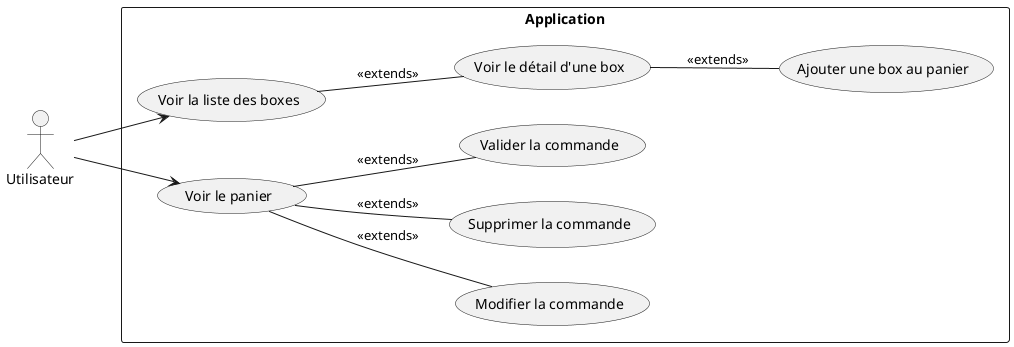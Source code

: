 @startuml ut
left to right direction

actor Utilisateur as user
rectangle Application {
  usecase "Voir la liste des boxes" as UC1
  usecase "Voir le détail d'une box" as UC2
  usecase "Ajouter une box au panier" as UC3
  usecase "Voir le panier" as UC4
  usecase "Modifier la commande" as UC6
  usecase "Supprimer la commande" as UC7
  usecase "Valider la commande" as UC5
}

user --> UC1
UC1 -- UC2 : <<extends>>
UC2 -- UC3 : <<extends>>
user --> UC4
UC4 -- UC6 : <<extends>>
UC4 -- UC7 : <<extends>>
UC4 -- UC5 : <<extends>>

@enduml
